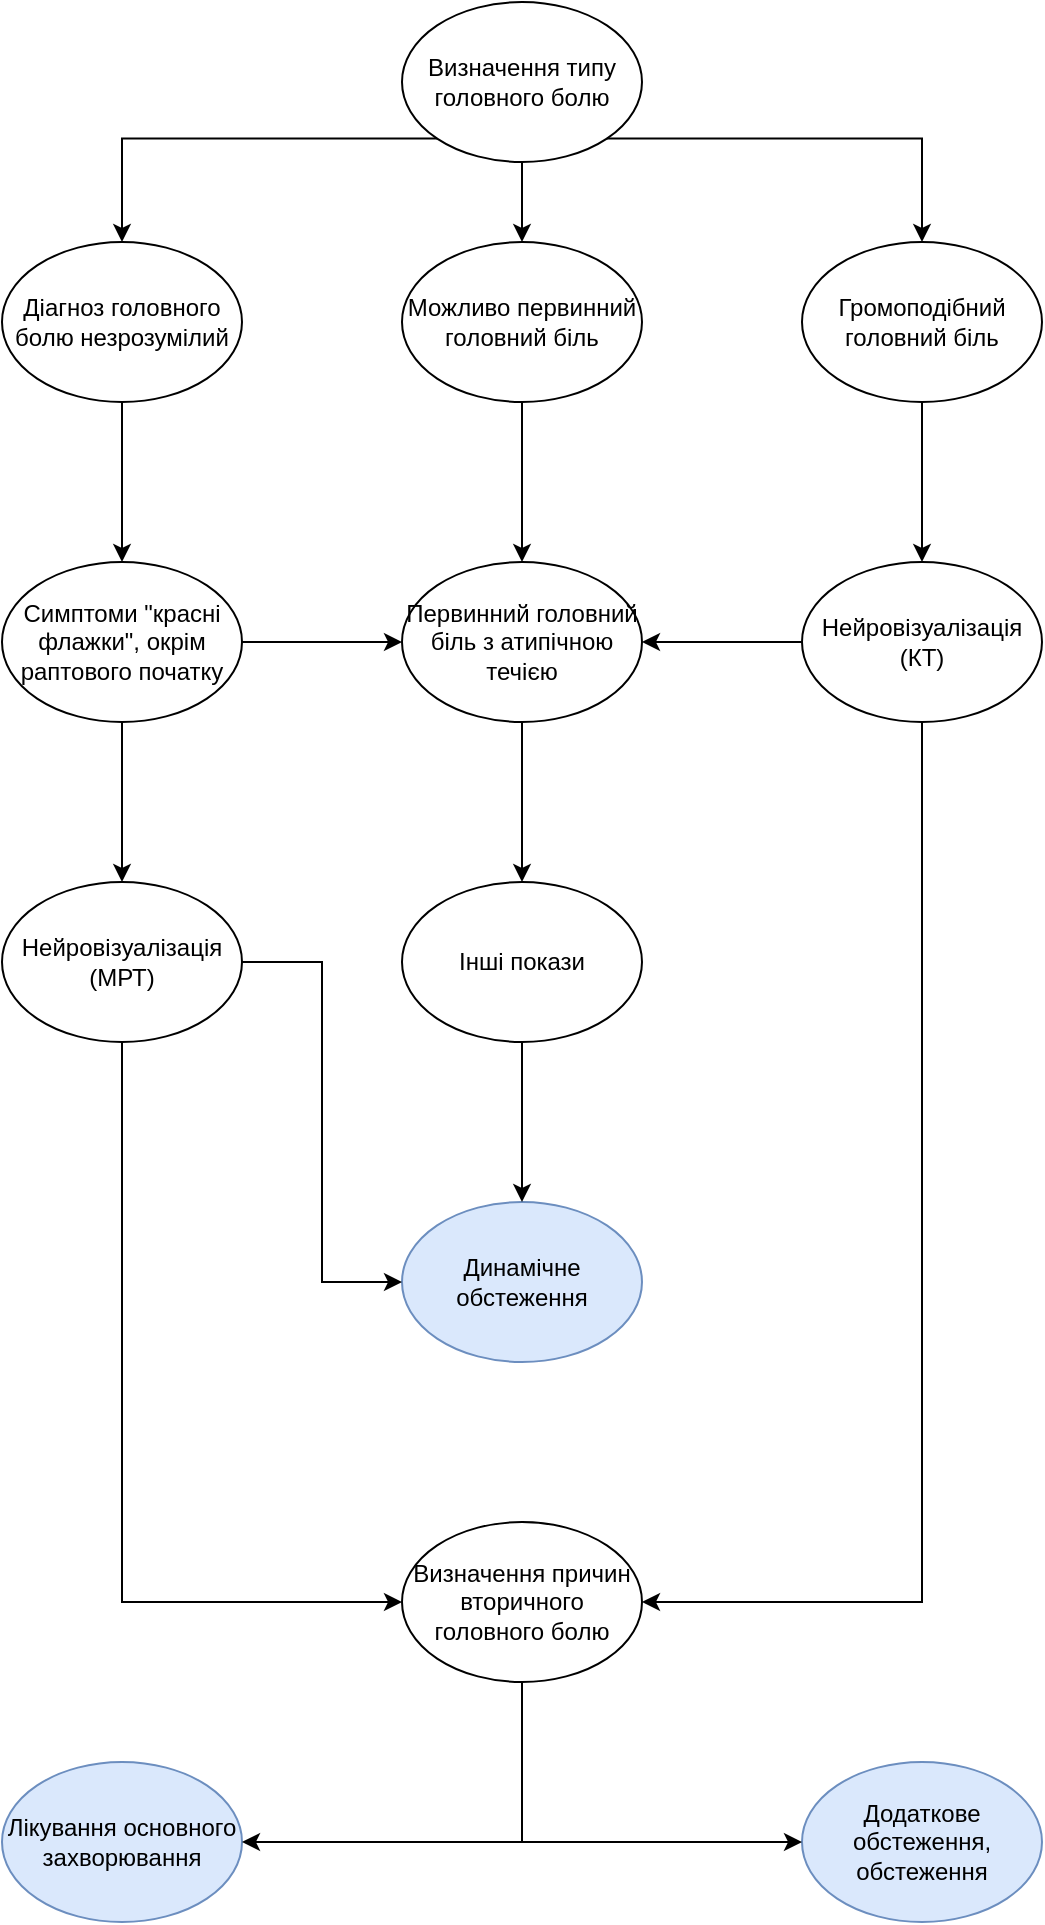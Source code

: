<mxfile version="15.8.0" type="device"><diagram id="26XwcP9mMKHQ8AiF-4EJ" name="Page-1"><mxGraphModel dx="1577" dy="1075" grid="1" gridSize="10" guides="1" tooltips="1" connect="1" arrows="1" fold="1" page="1" pageScale="1" pageWidth="1654" pageHeight="1169" math="0" shadow="0"><root><mxCell id="0"/><mxCell id="1" parent="0"/><mxCell id="GDdZBs79d9SDI0e7Bezz-4" value="" style="group" vertex="1" connectable="0" parent="1"><mxGeometry x="400" y="80" width="120" height="80" as="geometry"/></mxCell><mxCell id="GDdZBs79d9SDI0e7Bezz-2" value="" style="ellipse;whiteSpace=wrap;html=1;" vertex="1" parent="GDdZBs79d9SDI0e7Bezz-4"><mxGeometry width="120" height="80" as="geometry"/></mxCell><mxCell id="GDdZBs79d9SDI0e7Bezz-3" value="Визначення типу&lt;br&gt;головного болю" style="text;html=1;strokeColor=none;fillColor=none;align=center;verticalAlign=middle;whiteSpace=wrap;rounded=0;" vertex="1" parent="GDdZBs79d9SDI0e7Bezz-4"><mxGeometry y="25" width="120" height="30" as="geometry"/></mxCell><mxCell id="GDdZBs79d9SDI0e7Bezz-5" value="" style="group" vertex="1" connectable="0" parent="1"><mxGeometry x="200" y="200" width="120" height="80" as="geometry"/></mxCell><mxCell id="GDdZBs79d9SDI0e7Bezz-6" value="" style="ellipse;whiteSpace=wrap;html=1;" vertex="1" parent="GDdZBs79d9SDI0e7Bezz-5"><mxGeometry width="120" height="80" as="geometry"/></mxCell><mxCell id="GDdZBs79d9SDI0e7Bezz-7" value="Діагноз головного болю незрозумілий" style="text;html=1;strokeColor=none;fillColor=none;align=center;verticalAlign=middle;whiteSpace=wrap;rounded=0;" vertex="1" parent="GDdZBs79d9SDI0e7Bezz-5"><mxGeometry y="25" width="120" height="30" as="geometry"/></mxCell><mxCell id="GDdZBs79d9SDI0e7Bezz-8" value="" style="group" vertex="1" connectable="0" parent="1"><mxGeometry x="400" y="200" width="120" height="80" as="geometry"/></mxCell><mxCell id="GDdZBs79d9SDI0e7Bezz-9" value="" style="ellipse;whiteSpace=wrap;html=1;" vertex="1" parent="GDdZBs79d9SDI0e7Bezz-8"><mxGeometry width="120" height="80" as="geometry"/></mxCell><mxCell id="GDdZBs79d9SDI0e7Bezz-10" value="Можливо первинний&lt;br&gt;головний біль" style="text;html=1;strokeColor=none;fillColor=none;align=center;verticalAlign=middle;whiteSpace=wrap;rounded=0;" vertex="1" parent="GDdZBs79d9SDI0e7Bezz-8"><mxGeometry y="25" width="120" height="30" as="geometry"/></mxCell><mxCell id="GDdZBs79d9SDI0e7Bezz-11" value="" style="group" vertex="1" connectable="0" parent="1"><mxGeometry x="600" y="200" width="120" height="80" as="geometry"/></mxCell><mxCell id="GDdZBs79d9SDI0e7Bezz-12" value="" style="ellipse;whiteSpace=wrap;html=1;" vertex="1" parent="GDdZBs79d9SDI0e7Bezz-11"><mxGeometry width="120" height="80" as="geometry"/></mxCell><mxCell id="GDdZBs79d9SDI0e7Bezz-13" value="Громоподібний&lt;br&gt;головний біль" style="text;html=1;strokeColor=none;fillColor=none;align=center;verticalAlign=middle;whiteSpace=wrap;rounded=0;" vertex="1" parent="GDdZBs79d9SDI0e7Bezz-11"><mxGeometry y="25" width="120" height="30" as="geometry"/></mxCell><mxCell id="GDdZBs79d9SDI0e7Bezz-14" value="" style="group" vertex="1" connectable="0" parent="1"><mxGeometry x="200" y="360" width="120" height="80" as="geometry"/></mxCell><mxCell id="GDdZBs79d9SDI0e7Bezz-15" value="" style="ellipse;whiteSpace=wrap;html=1;" vertex="1" parent="GDdZBs79d9SDI0e7Bezz-14"><mxGeometry width="120" height="80" as="geometry"/></mxCell><mxCell id="GDdZBs79d9SDI0e7Bezz-16" value="Симптоми &quot;красні флажки&quot;, окрім раптового початку" style="text;html=1;strokeColor=none;fillColor=none;align=center;verticalAlign=middle;whiteSpace=wrap;rounded=0;" vertex="1" parent="GDdZBs79d9SDI0e7Bezz-14"><mxGeometry y="25" width="120" height="30" as="geometry"/></mxCell><mxCell id="GDdZBs79d9SDI0e7Bezz-17" value="" style="group" vertex="1" connectable="0" parent="1"><mxGeometry x="400" y="360" width="120" height="80" as="geometry"/></mxCell><mxCell id="GDdZBs79d9SDI0e7Bezz-18" value="" style="ellipse;whiteSpace=wrap;html=1;" vertex="1" parent="GDdZBs79d9SDI0e7Bezz-17"><mxGeometry width="120" height="80" as="geometry"/></mxCell><mxCell id="GDdZBs79d9SDI0e7Bezz-19" value="Первинний головний біль з атипічною течією" style="text;html=1;strokeColor=none;fillColor=none;align=center;verticalAlign=middle;whiteSpace=wrap;rounded=0;" vertex="1" parent="GDdZBs79d9SDI0e7Bezz-17"><mxGeometry y="25" width="120" height="30" as="geometry"/></mxCell><mxCell id="GDdZBs79d9SDI0e7Bezz-20" value="" style="group" vertex="1" connectable="0" parent="1"><mxGeometry x="600" y="360" width="120" height="80" as="geometry"/></mxCell><mxCell id="GDdZBs79d9SDI0e7Bezz-21" value="" style="ellipse;whiteSpace=wrap;html=1;" vertex="1" parent="GDdZBs79d9SDI0e7Bezz-20"><mxGeometry width="120" height="80" as="geometry"/></mxCell><mxCell id="GDdZBs79d9SDI0e7Bezz-22" value="Нейровізуалізація (КТ)" style="text;html=1;strokeColor=none;fillColor=none;align=center;verticalAlign=middle;whiteSpace=wrap;rounded=0;" vertex="1" parent="GDdZBs79d9SDI0e7Bezz-20"><mxGeometry y="25" width="120" height="30" as="geometry"/></mxCell><mxCell id="GDdZBs79d9SDI0e7Bezz-23" value="" style="group" vertex="1" connectable="0" parent="1"><mxGeometry x="200" y="520" width="120" height="80" as="geometry"/></mxCell><mxCell id="GDdZBs79d9SDI0e7Bezz-24" value="" style="ellipse;whiteSpace=wrap;html=1;" vertex="1" parent="GDdZBs79d9SDI0e7Bezz-23"><mxGeometry width="120" height="80" as="geometry"/></mxCell><mxCell id="GDdZBs79d9SDI0e7Bezz-25" value="Нейровізуалізація (МРТ)" style="text;html=1;strokeColor=none;fillColor=none;align=center;verticalAlign=middle;whiteSpace=wrap;rounded=0;" vertex="1" parent="GDdZBs79d9SDI0e7Bezz-23"><mxGeometry y="25" width="120" height="30" as="geometry"/></mxCell><mxCell id="GDdZBs79d9SDI0e7Bezz-26" value="" style="group" vertex="1" connectable="0" parent="1"><mxGeometry x="400" y="520" width="120" height="80" as="geometry"/></mxCell><mxCell id="GDdZBs79d9SDI0e7Bezz-27" value="" style="ellipse;whiteSpace=wrap;html=1;" vertex="1" parent="GDdZBs79d9SDI0e7Bezz-26"><mxGeometry width="120" height="80" as="geometry"/></mxCell><mxCell id="GDdZBs79d9SDI0e7Bezz-28" value="Інші покази" style="text;html=1;strokeColor=none;fillColor=none;align=center;verticalAlign=middle;whiteSpace=wrap;rounded=0;" vertex="1" parent="GDdZBs79d9SDI0e7Bezz-26"><mxGeometry y="25" width="120" height="30" as="geometry"/></mxCell><mxCell id="GDdZBs79d9SDI0e7Bezz-29" style="edgeStyle=orthogonalEdgeStyle;rounded=0;orthogonalLoop=1;jettySize=auto;html=1;exitX=0.5;exitY=1;exitDx=0;exitDy=0;entryX=0.5;entryY=0;entryDx=0;entryDy=0;" edge="1" parent="1" source="GDdZBs79d9SDI0e7Bezz-2" target="GDdZBs79d9SDI0e7Bezz-9"><mxGeometry relative="1" as="geometry"/></mxCell><mxCell id="GDdZBs79d9SDI0e7Bezz-30" style="edgeStyle=orthogonalEdgeStyle;rounded=0;orthogonalLoop=1;jettySize=auto;html=1;exitX=0;exitY=1;exitDx=0;exitDy=0;entryX=0.5;entryY=0;entryDx=0;entryDy=0;" edge="1" parent="1" source="GDdZBs79d9SDI0e7Bezz-2" target="GDdZBs79d9SDI0e7Bezz-6"><mxGeometry relative="1" as="geometry"/></mxCell><mxCell id="GDdZBs79d9SDI0e7Bezz-31" style="edgeStyle=orthogonalEdgeStyle;rounded=0;orthogonalLoop=1;jettySize=auto;html=1;exitX=1;exitY=1;exitDx=0;exitDy=0;entryX=0.5;entryY=0;entryDx=0;entryDy=0;" edge="1" parent="1" source="GDdZBs79d9SDI0e7Bezz-2" target="GDdZBs79d9SDI0e7Bezz-12"><mxGeometry relative="1" as="geometry"/></mxCell><mxCell id="GDdZBs79d9SDI0e7Bezz-32" style="edgeStyle=orthogonalEdgeStyle;rounded=0;orthogonalLoop=1;jettySize=auto;html=1;exitX=0.5;exitY=1;exitDx=0;exitDy=0;entryX=0.5;entryY=0;entryDx=0;entryDy=0;" edge="1" parent="1" source="GDdZBs79d9SDI0e7Bezz-6" target="GDdZBs79d9SDI0e7Bezz-15"><mxGeometry relative="1" as="geometry"/></mxCell><mxCell id="GDdZBs79d9SDI0e7Bezz-33" style="edgeStyle=orthogonalEdgeStyle;rounded=0;orthogonalLoop=1;jettySize=auto;html=1;exitX=0.5;exitY=1;exitDx=0;exitDy=0;entryX=0.5;entryY=0;entryDx=0;entryDy=0;" edge="1" parent="1" source="GDdZBs79d9SDI0e7Bezz-9" target="GDdZBs79d9SDI0e7Bezz-18"><mxGeometry relative="1" as="geometry"/></mxCell><mxCell id="GDdZBs79d9SDI0e7Bezz-34" style="edgeStyle=orthogonalEdgeStyle;rounded=0;orthogonalLoop=1;jettySize=auto;html=1;exitX=0.5;exitY=1;exitDx=0;exitDy=0;entryX=0.5;entryY=0;entryDx=0;entryDy=0;" edge="1" parent="1" source="GDdZBs79d9SDI0e7Bezz-12" target="GDdZBs79d9SDI0e7Bezz-21"><mxGeometry relative="1" as="geometry"/></mxCell><mxCell id="GDdZBs79d9SDI0e7Bezz-35" style="edgeStyle=orthogonalEdgeStyle;rounded=0;orthogonalLoop=1;jettySize=auto;html=1;exitX=1;exitY=0.5;exitDx=0;exitDy=0;entryX=0;entryY=0.5;entryDx=0;entryDy=0;" edge="1" parent="1" source="GDdZBs79d9SDI0e7Bezz-16" target="GDdZBs79d9SDI0e7Bezz-19"><mxGeometry relative="1" as="geometry"/></mxCell><mxCell id="GDdZBs79d9SDI0e7Bezz-36" style="edgeStyle=orthogonalEdgeStyle;rounded=0;orthogonalLoop=1;jettySize=auto;html=1;exitX=0;exitY=0.5;exitDx=0;exitDy=0;entryX=1;entryY=0.5;entryDx=0;entryDy=0;" edge="1" parent="1" source="GDdZBs79d9SDI0e7Bezz-22" target="GDdZBs79d9SDI0e7Bezz-19"><mxGeometry relative="1" as="geometry"/></mxCell><mxCell id="GDdZBs79d9SDI0e7Bezz-37" style="edgeStyle=orthogonalEdgeStyle;rounded=0;orthogonalLoop=1;jettySize=auto;html=1;exitX=0.5;exitY=1;exitDx=0;exitDy=0;entryX=0.5;entryY=0;entryDx=0;entryDy=0;" edge="1" parent="1" source="GDdZBs79d9SDI0e7Bezz-18" target="GDdZBs79d9SDI0e7Bezz-27"><mxGeometry relative="1" as="geometry"/></mxCell><mxCell id="GDdZBs79d9SDI0e7Bezz-38" style="edgeStyle=orthogonalEdgeStyle;rounded=0;orthogonalLoop=1;jettySize=auto;html=1;exitX=0.5;exitY=1;exitDx=0;exitDy=0;entryX=0.5;entryY=0;entryDx=0;entryDy=0;" edge="1" parent="1" source="GDdZBs79d9SDI0e7Bezz-15" target="GDdZBs79d9SDI0e7Bezz-24"><mxGeometry relative="1" as="geometry"/></mxCell><mxCell id="GDdZBs79d9SDI0e7Bezz-39" value="" style="group" vertex="1" connectable="0" parent="1"><mxGeometry x="400" y="680" width="120" height="80" as="geometry"/></mxCell><mxCell id="GDdZBs79d9SDI0e7Bezz-40" value="" style="ellipse;whiteSpace=wrap;html=1;fillColor=#dae8fc;strokeColor=#6c8ebf;" vertex="1" parent="GDdZBs79d9SDI0e7Bezz-39"><mxGeometry width="120" height="80" as="geometry"/></mxCell><mxCell id="GDdZBs79d9SDI0e7Bezz-41" value="Динамічне обстеження" style="text;html=1;strokeColor=none;fillColor=none;align=center;verticalAlign=middle;whiteSpace=wrap;rounded=0;" vertex="1" parent="GDdZBs79d9SDI0e7Bezz-39"><mxGeometry y="25" width="120" height="30" as="geometry"/></mxCell><mxCell id="GDdZBs79d9SDI0e7Bezz-42" style="edgeStyle=orthogonalEdgeStyle;rounded=0;orthogonalLoop=1;jettySize=auto;html=1;exitX=0.5;exitY=1;exitDx=0;exitDy=0;entryX=0.5;entryY=0;entryDx=0;entryDy=0;" edge="1" parent="1" source="GDdZBs79d9SDI0e7Bezz-27" target="GDdZBs79d9SDI0e7Bezz-40"><mxGeometry relative="1" as="geometry"/></mxCell><mxCell id="GDdZBs79d9SDI0e7Bezz-43" style="edgeStyle=orthogonalEdgeStyle;rounded=0;orthogonalLoop=1;jettySize=auto;html=1;exitX=1;exitY=0.5;exitDx=0;exitDy=0;" edge="1" parent="1" source="GDdZBs79d9SDI0e7Bezz-25"><mxGeometry relative="1" as="geometry"><mxPoint x="400" y="720" as="targetPoint"/><Array as="points"><mxPoint x="360" y="560"/><mxPoint x="360" y="720"/><mxPoint x="400" y="720"/></Array></mxGeometry></mxCell><mxCell id="GDdZBs79d9SDI0e7Bezz-44" style="edgeStyle=orthogonalEdgeStyle;rounded=0;orthogonalLoop=1;jettySize=auto;html=1;exitX=0.5;exitY=1;exitDx=0;exitDy=0;entryX=0;entryY=0.5;entryDx=0;entryDy=0;" edge="1" parent="1" source="GDdZBs79d9SDI0e7Bezz-24" target="GDdZBs79d9SDI0e7Bezz-49"><mxGeometry relative="1" as="geometry"><mxPoint x="260" y="840" as="targetPoint"/></mxGeometry></mxCell><mxCell id="GDdZBs79d9SDI0e7Bezz-45" style="edgeStyle=orthogonalEdgeStyle;rounded=0;orthogonalLoop=1;jettySize=auto;html=1;exitX=0.5;exitY=1;exitDx=0;exitDy=0;entryX=1;entryY=0.5;entryDx=0;entryDy=0;" edge="1" parent="1" source="GDdZBs79d9SDI0e7Bezz-21" target="GDdZBs79d9SDI0e7Bezz-49"><mxGeometry relative="1" as="geometry"><mxPoint x="660" y="840" as="targetPoint"/><Array as="points"><mxPoint x="660" y="880"/></Array></mxGeometry></mxCell><mxCell id="GDdZBs79d9SDI0e7Bezz-47" value="" style="group" vertex="1" connectable="0" parent="1"><mxGeometry x="400" y="840" width="120" height="80" as="geometry"/></mxCell><mxCell id="GDdZBs79d9SDI0e7Bezz-48" value="" style="ellipse;whiteSpace=wrap;html=1;" vertex="1" parent="GDdZBs79d9SDI0e7Bezz-47"><mxGeometry width="120" height="80" as="geometry"/></mxCell><mxCell id="GDdZBs79d9SDI0e7Bezz-49" value="Визначення причин вторичного головного болю" style="text;html=1;strokeColor=none;fillColor=none;align=center;verticalAlign=middle;whiteSpace=wrap;rounded=0;" vertex="1" parent="GDdZBs79d9SDI0e7Bezz-47"><mxGeometry y="25" width="120" height="30" as="geometry"/></mxCell><mxCell id="GDdZBs79d9SDI0e7Bezz-50" value="" style="group" vertex="1" connectable="0" parent="1"><mxGeometry x="200" y="960" width="120" height="80" as="geometry"/></mxCell><mxCell id="GDdZBs79d9SDI0e7Bezz-51" value="" style="ellipse;whiteSpace=wrap;html=1;fillColor=#dae8fc;strokeColor=#6c8ebf;" vertex="1" parent="GDdZBs79d9SDI0e7Bezz-50"><mxGeometry width="120" height="80" as="geometry"/></mxCell><mxCell id="GDdZBs79d9SDI0e7Bezz-52" value="Лікування основного захворювання" style="text;html=1;strokeColor=none;fillColor=none;align=center;verticalAlign=middle;whiteSpace=wrap;rounded=0;" vertex="1" parent="GDdZBs79d9SDI0e7Bezz-50"><mxGeometry y="25" width="120" height="30" as="geometry"/></mxCell><mxCell id="GDdZBs79d9SDI0e7Bezz-53" value="" style="group" vertex="1" connectable="0" parent="1"><mxGeometry x="600" y="960" width="120" height="80" as="geometry"/></mxCell><mxCell id="GDdZBs79d9SDI0e7Bezz-54" value="" style="ellipse;whiteSpace=wrap;html=1;fillColor=#dae8fc;strokeColor=#6c8ebf;" vertex="1" parent="GDdZBs79d9SDI0e7Bezz-53"><mxGeometry width="120" height="80" as="geometry"/></mxCell><mxCell id="GDdZBs79d9SDI0e7Bezz-55" value="Додаткове обстеження, обстеження" style="text;html=1;strokeColor=none;fillColor=none;align=center;verticalAlign=middle;whiteSpace=wrap;rounded=0;" vertex="1" parent="GDdZBs79d9SDI0e7Bezz-53"><mxGeometry y="25" width="120" height="30" as="geometry"/></mxCell><mxCell id="GDdZBs79d9SDI0e7Bezz-56" style="edgeStyle=orthogonalEdgeStyle;rounded=0;orthogonalLoop=1;jettySize=auto;html=1;exitX=0.5;exitY=1;exitDx=0;exitDy=0;entryX=1;entryY=0.5;entryDx=0;entryDy=0;" edge="1" parent="1" source="GDdZBs79d9SDI0e7Bezz-48" target="GDdZBs79d9SDI0e7Bezz-52"><mxGeometry relative="1" as="geometry"/></mxCell><mxCell id="GDdZBs79d9SDI0e7Bezz-57" style="edgeStyle=orthogonalEdgeStyle;rounded=0;orthogonalLoop=1;jettySize=auto;html=1;exitX=0.5;exitY=1;exitDx=0;exitDy=0;entryX=0;entryY=0.5;entryDx=0;entryDy=0;" edge="1" parent="1" source="GDdZBs79d9SDI0e7Bezz-48" target="GDdZBs79d9SDI0e7Bezz-55"><mxGeometry relative="1" as="geometry"/></mxCell></root></mxGraphModel></diagram></mxfile>